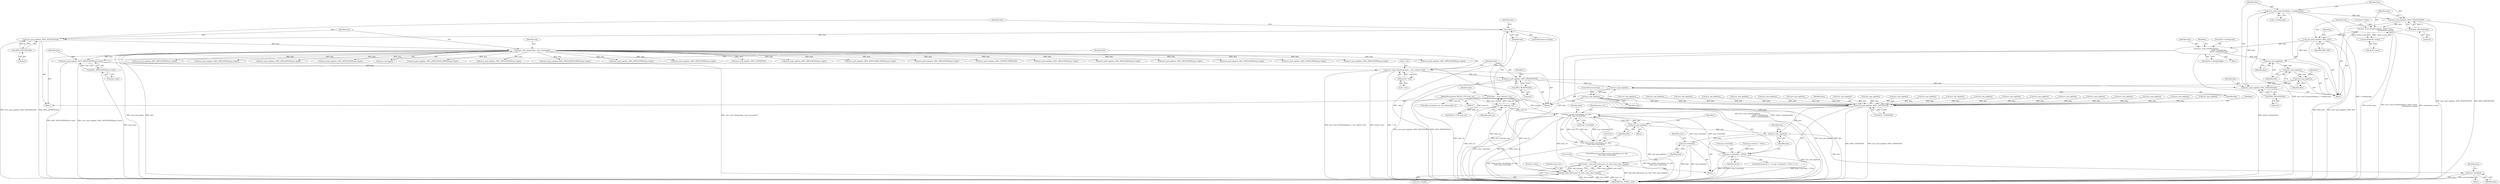 digraph "1_samba_530d50a1abdcdf4d1775652d4c456c1274d83d8d@API" {
"1000590" [label="(Call,asn1_write_enumerated(data, r->mods[i].type))"];
"1000586" [label="(Call,asn1_push_tag(data, ASN1_SEQUENCE(0)))"];
"1000559" [label="(Call,asn1_push_tag(data, ASN1_SEQUENCE(0)))"];
"1000550" [label="(Call,asn1_write_OctetString(data, r->dn, strlen(r->dn)))"];
"1000544" [label="(Call,asn1_push_tag(data, ASN1_APPLICATION(msg->type)))"];
"1000124" [label="(Call,asn1_write_Integer(data, msg->messageid))"];
"1000120" [label="(Call,asn1_push_tag(data, ASN1_SEQUENCE(0)))"];
"1000116" [label="(Call,!data)"];
"1000109" [label="(Call,*data = asn1_init(mem_ctx))"];
"1000111" [label="(Call,asn1_init(mem_ctx))"];
"1000106" [label="(MethodParameterIn,TALLOC_CTX *mem_ctx)"];
"1000122" [label="(Call,ASN1_SEQUENCE(0))"];
"1000546" [label="(Call,ASN1_APPLICATION(msg->type))"];
"1000555" [label="(Call,strlen(r->dn))"];
"1000561" [label="(Call,ASN1_SEQUENCE(0))"];
"1000647" [label="(Call,asn1_pop_tag(data))"];
"1000645" [label="(Call,asn1_pop_tag(data))"];
"1000643" [label="(Call,asn1_pop_tag(data))"];
"1000612" [label="(Call,asn1_push_tag(data, ASN1_SET))"];
"1000603" [label="(Call,asn1_write_OctetString(data, attrib->name,\n                                              strlen(attrib->name)))"];
"1000599" [label="(Call,asn1_push_tag(data, ASN1_SEQUENCE(0)))"];
"1000590" [label="(Call,asn1_write_enumerated(data, r->mods[i].type))"];
"1000601" [label="(Call,ASN1_SEQUENCE(0))"];
"1000608" [label="(Call,strlen(attrib->name))"];
"1000627" [label="(Call,asn1_write_OctetString(data,\n                                                       attrib->values[j].data,\n                                                      attrib->values[j].length))"];
"1000588" [label="(Call,ASN1_SEQUENCE(0))"];
"1000649" [label="(Call,asn1_pop_tag(data))"];
"1000651" [label="(Call,asn1_pop_tag(data))"];
"1001216" [label="(Call,asn1_push_tag(data, ASN1_CONTEXT(0)))"];
"1001236" [label="(Call,ldap_encode_control(mem_ctx, data,\n\t\t\t\t\t\t msg->controls[i]))"];
"1001224" [label="(Call,msg->controls[i] != NULL)"];
"1001235" [label="(Call,!ldap_encode_control(mem_ctx, data,\n\t\t\t\t\t\t msg->controls[i]))"];
"1001259" [label="(Call,asn1_pop_tag(data))"];
"1001261" [label="(Call,asn1_pop_tag(data))"];
"1001268" [label="(Call,asn1_free(data))"];
"1001283" [label="(Call,asn1_free(data))"];
"1001275" [label="(Call,data_blob_talloc(mem_ctx, data->data, data->length))"];
"1001272" [label="(Call,*result = data_blob_talloc(mem_ctx, data->data, data->length))"];
"1001232" [label="(Identifier,i)"];
"1000648" [label="(Identifier,data)"];
"1000625" [label="(Identifier,j)"];
"1000416" [label="(Call,asn1_push_tag(data, ASN1_APPLICATION(msg->type)))"];
"1000587" [label="(Identifier,data)"];
"1000507" [label="(Call,asn1_pop_tag(data))"];
"1001288" [label="(Call,TALLOC_CTX *mem_ctx)"];
"1001280" [label="(Call,data->length)"];
"1000119" [label="(Identifier,false)"];
"1000603" [label="(Call,asn1_write_OctetString(data, attrib->name,\n                                              strlen(attrib->name)))"];
"1000613" [label="(Identifier,data)"];
"1001234" [label="(ControlStructure,if (!ldap_encode_control(mem_ctx, data,\n\t\t\t\t\t\t msg->controls[i])))"];
"1001283" [label="(Call,asn1_free(data))"];
"1000120" [label="(Call,asn1_push_tag(data, ASN1_SEQUENCE(0)))"];
"1000552" [label="(Call,r->dn)"];
"1001260" [label="(Identifier,data)"];
"1001267" [label="(Block,)"];
"1000589" [label="(Literal,0)"];
"1000112" [label="(Identifier,mem_ctx)"];
"1000107" [label="(Block,)"];
"1001236" [label="(Call,ldap_encode_control(mem_ctx, data,\n\t\t\t\t\t\t msg->controls[i]))"];
"1001247" [label="(Literal,0)"];
"1000871" [label="(Call,asn1_push_tag(data, ASN1_APPLICATION(msg->type)))"];
"1001090" [label="(Call,asn1_push_tag(data, ASN1_APPLICATION(msg->type)))"];
"1000612" [label="(Call,asn1_push_tag(data, ASN1_SET))"];
"1000269" [label="(Call,asn1_push_tag(data, ASN1_APPLICATION(msg->type)))"];
"1000636" [label="(Call,attrib->values[j].length)"];
"1001222" [label="(Identifier,i)"];
"1001239" [label="(Call,msg->controls[i])"];
"1001233" [label="(Block,)"];
"1000402" [label="(Call,asn1_pop_tag(data))"];
"1000665" [label="(Call,asn1_push_tag(data, ASN1_APPLICATION(msg->type)))"];
"1000604" [label="(Identifier,data)"];
"1000688" [label="(Call,asn1_push_tag(data, ASN1_APPLICATION(msg->type)))"];
"1000857" [label="(Call,asn1_pop_tag(data))"];
"1000556" [label="(Call,r->dn)"];
"1000122" [label="(Call,ASN1_SEQUENCE(0))"];
"1000782" [label="(Call,asn1_pop_tag(data))"];
"1000296" [label="(Call,asn1_pop_tag(data))"];
"1000545" [label="(Identifier,data)"];
"1000617" [label="(Identifier,j)"];
"1000646" [label="(Identifier,data)"];
"1000586" [label="(Call,asn1_push_tag(data, ASN1_SEQUENCE(0)))"];
"1000534" [label="(Block,)"];
"1000559" [label="(Call,asn1_push_tag(data, ASN1_SEQUENCE(0)))"];
"1000614" [label="(Identifier,ASN1_SET)"];
"1000521" [label="(Call,asn1_push_tag(data, ASN1_APPLICATION(msg->type)))"];
"1000121" [label="(Identifier,data)"];
"1000999" [label="(Call,asn1_pop_tag(data))"];
"1001237" [label="(Identifier,mem_ctx)"];
"1000131" [label="(Identifier,msg)"];
"1000555" [label="(Call,strlen(r->dn))"];
"1000653" [label="(ControlStructure,break;)"];
"1000111" [label="(Call,asn1_init(mem_ctx))"];
"1000920" [label="(Call,asn1_pop_tag(data))"];
"1001134" [label="(Call,asn1_pop_tag(data))"];
"1000560" [label="(Identifier,data)"];
"1001273" [label="(Call,*result)"];
"1000649" [label="(Call,asn1_pop_tag(data))"];
"1001235" [label="(Call,!ldap_encode_control(mem_ctx, data,\n\t\t\t\t\t\t msg->controls[i]))"];
"1001215" [label="(Block,)"];
"1001061" [label="(Call,asn1_push_tag(data, ASN1_APPLICATION(msg->type)))"];
"1000796" [label="(Call,asn1_push_tag(data, ASN1_APPLICATION(msg->type)))"];
"1001013" [label="(Call,asn1_push_tag(data, ASN1_APPLICATION(msg->type)))"];
"1001320" [label="(MethodReturn,_PUBLIC_ bool)"];
"1000609" [label="(Call,attrib->name)"];
"1000647" [label="(Call,asn1_pop_tag(data))"];
"1000145" [label="(Call,asn1_push_tag(data, ASN1_APPLICATION(msg->type)))"];
"1000126" [label="(Call,msg->messageid)"];
"1000550" [label="(Call,asn1_write_OctetString(data, r->dn, strlen(r->dn)))"];
"1001217" [label="(Identifier,data)"];
"1000588" [label="(Call,ASN1_SEQUENCE(0))"];
"1000546" [label="(Call,ASN1_APPLICATION(msg->type))"];
"1000106" [label="(MethodParameterIn,TALLOC_CTX *mem_ctx)"];
"1000590" [label="(Call,asn1_write_enumerated(data, r->mods[i].type))"];
"1001036" [label="(Call,asn1_push_tag(data, ASN1_APPLICATION_SIMPLE(msg->type)))"];
"1001218" [label="(Call,ASN1_CONTEXT(0))"];
"1000109" [label="(Call,*data = asn1_init(mem_ctx))"];
"1000547" [label="(Call,msg->type)"];
"1001225" [label="(Call,msg->controls[i])"];
"1000674" [label="(Call,asn1_pop_tag(data))"];
"1000116" [label="(Call,!data)"];
"1000574" [label="(Block,)"];
"1000307" [label="(Call,asn1_pop_tag(data))"];
"1000848" [label="(Call,asn1_push_tag(data, ASN1_APPLICATION(msg->type)))"];
"1000599" [label="(Call,asn1_push_tag(data, ASN1_SEQUENCE(0)))"];
"1001210" [label="(Call,msg->controls != NULL)"];
"1000110" [label="(Identifier,data)"];
"1000562" [label="(Literal,0)"];
"1000530" [label="(Call,asn1_pop_tag(data))"];
"1000551" [label="(Identifier,data)"];
"1000943" [label="(Call,asn1_pop_tag(data))"];
"1001277" [label="(Call,data->data)"];
"1001271" [label="(Identifier,false)"];
"1000805" [label="(Call,asn1_pop_tag(data))"];
"1000643" [label="(Call,asn1_pop_tag(data))"];
"1001047" [label="(Call,asn1_pop_tag(data))"];
"1000602" [label="(Literal,0)"];
"1000125" [label="(Identifier,data)"];
"1000645" [label="(Call,asn1_pop_tag(data))"];
"1000195" [label="(Call,asn1_pop_tag(data))"];
"1000301" [label="(Call,asn1_push_tag(data, ASN1_APPLICATION_SIMPLE(msg->type)))"];
"1000957" [label="(Call,asn1_push_tag(data, ASN1_APPLICATION(msg->type)))"];
"1000934" [label="(Call,asn1_push_tag(data, ASN1_APPLICATION(msg->type)))"];
"1001022" [label="(Call,asn1_pop_tag(data))"];
"1000834" [label="(Call,asn1_pop_tag(data))"];
"1000573" [label="(Identifier,i)"];
"1000600" [label="(Identifier,data)"];
"1001295" [label="(Call,talloc_array(mem_ctx, char, blob.length+1))"];
"1000199" [label="(Call,asn1_push_tag(data, ASN1_CONTEXT(3)))"];
"1000123" [label="(Literal,0)"];
"1001275" [label="(Call,data_blob_talloc(mem_ctx, data->data, data->length))"];
"1000629" [label="(Call,attrib->values[j].data)"];
"1001261" [label="(Call,asn1_pop_tag(data))"];
"1000544" [label="(Call,asn1_push_tag(data, ASN1_APPLICATION(msg->type)))"];
"1000644" [label="(Identifier,data)"];
"1001224" [label="(Call,msg->controls[i] != NULL)"];
"1000605" [label="(Call,attrib->name)"];
"1000565" [label="(Identifier,i)"];
"1000591" [label="(Identifier,data)"];
"1000117" [label="(Identifier,data)"];
"1001284" [label="(Identifier,data)"];
"1000321" [label="(Call,asn1_push_tag(data, ASN1_APPLICATION(msg->type)))"];
"1000601" [label="(Call,ASN1_SEQUENCE(0))"];
"1000249" [label="(Call,asn1_pop_tag(data))"];
"1001268" [label="(Call,asn1_free(data))"];
"1001286" [label="(Identifier,true)"];
"1000627" [label="(Call,asn1_write_OctetString(data,\n                                                       attrib->values[j].data,\n                                                      attrib->values[j].length))"];
"1000652" [label="(Identifier,data)"];
"1000819" [label="(Call,asn1_push_tag(data, ASN1_APPLICATION_SIMPLE(msg->type)))"];
"1001076" [label="(Call,asn1_pop_tag(data))"];
"1000651" [label="(Call,asn1_pop_tag(data))"];
"1001148" [label="(Call,asn1_push_tag(data, ASN1_APPLICATION(msg->type)))"];
"1000608" [label="(Call,strlen(attrib->name))"];
"1001238" [label="(Identifier,data)"];
"1001276" [label="(Identifier,mem_ctx)"];
"1001220" [label="(ControlStructure,for (i = 0; msg->controls[i] != NULL; i++))"];
"1001216" [label="(Call,asn1_push_tag(data, ASN1_CONTEXT(0)))"];
"1000592" [label="(Call,r->mods[i].type)"];
"1000628" [label="(Identifier,data)"];
"1001265" [label="(Identifier,data)"];
"1000561" [label="(Call,ASN1_SEQUENCE(0))"];
"1001203" [label="(Call,asn1_pop_tag(data))"];
"1000178" [label="(Call,asn1_push_tag(data, ASN1_CONTEXT_SIMPLE(0)))"];
"1001272" [label="(Call,*result = data_blob_talloc(mem_ctx, data->data, data->length))"];
"1001230" [label="(Identifier,NULL)"];
"1000115" [label="(ControlStructure,if (!data))"];
"1000124" [label="(Call,asn1_write_Integer(data, msg->messageid))"];
"1000650" [label="(Identifier,data)"];
"1001269" [label="(Identifier,data)"];
"1001259" [label="(Call,asn1_pop_tag(data))"];
"1001262" [label="(Identifier,data)"];
"1000626" [label="(Block,)"];
"1000255" [label="(Call,asn1_pop_tag(data))"];
"1000590" -> "1000574"  [label="AST: "];
"1000590" -> "1000592"  [label="CFG: "];
"1000591" -> "1000590"  [label="AST: "];
"1000592" -> "1000590"  [label="AST: "];
"1000600" -> "1000590"  [label="CFG: "];
"1000590" -> "1001320"  [label="DDG: asn1_write_enumerated(data, r->mods[i].type)"];
"1000590" -> "1001320"  [label="DDG: r->mods[i].type"];
"1000586" -> "1000590"  [label="DDG: data"];
"1000590" -> "1000599"  [label="DDG: data"];
"1000586" -> "1000574"  [label="AST: "];
"1000586" -> "1000588"  [label="CFG: "];
"1000587" -> "1000586"  [label="AST: "];
"1000588" -> "1000586"  [label="AST: "];
"1000591" -> "1000586"  [label="CFG: "];
"1000559" -> "1000586"  [label="DDG: data"];
"1000647" -> "1000586"  [label="DDG: data"];
"1000588" -> "1000586"  [label="DDG: 0"];
"1000559" -> "1000534"  [label="AST: "];
"1000559" -> "1000561"  [label="CFG: "];
"1000560" -> "1000559"  [label="AST: "];
"1000561" -> "1000559"  [label="AST: "];
"1000565" -> "1000559"  [label="CFG: "];
"1000559" -> "1001320"  [label="DDG: asn1_push_tag(data, ASN1_SEQUENCE(0))"];
"1000559" -> "1001320"  [label="DDG: ASN1_SEQUENCE(0)"];
"1000550" -> "1000559"  [label="DDG: data"];
"1000561" -> "1000559"  [label="DDG: 0"];
"1000559" -> "1000649"  [label="DDG: data"];
"1000550" -> "1000534"  [label="AST: "];
"1000550" -> "1000555"  [label="CFG: "];
"1000551" -> "1000550"  [label="AST: "];
"1000552" -> "1000550"  [label="AST: "];
"1000555" -> "1000550"  [label="AST: "];
"1000560" -> "1000550"  [label="CFG: "];
"1000550" -> "1001320"  [label="DDG: asn1_write_OctetString(data, r->dn, strlen(r->dn))"];
"1000550" -> "1001320"  [label="DDG: strlen(r->dn)"];
"1000550" -> "1001320"  [label="DDG: r->dn"];
"1000544" -> "1000550"  [label="DDG: data"];
"1000555" -> "1000550"  [label="DDG: r->dn"];
"1000544" -> "1000534"  [label="AST: "];
"1000544" -> "1000546"  [label="CFG: "];
"1000545" -> "1000544"  [label="AST: "];
"1000546" -> "1000544"  [label="AST: "];
"1000551" -> "1000544"  [label="CFG: "];
"1000544" -> "1001320"  [label="DDG: ASN1_APPLICATION(msg->type)"];
"1000544" -> "1001320"  [label="DDG: asn1_push_tag(data, ASN1_APPLICATION(msg->type))"];
"1000124" -> "1000544"  [label="DDG: data"];
"1000546" -> "1000544"  [label="DDG: msg->type"];
"1000124" -> "1000107"  [label="AST: "];
"1000124" -> "1000126"  [label="CFG: "];
"1000125" -> "1000124"  [label="AST: "];
"1000126" -> "1000124"  [label="AST: "];
"1000131" -> "1000124"  [label="CFG: "];
"1000124" -> "1001320"  [label="DDG: msg->messageid"];
"1000124" -> "1001320"  [label="DDG: data"];
"1000124" -> "1001320"  [label="DDG: asn1_write_Integer(data, msg->messageid)"];
"1000120" -> "1000124"  [label="DDG: data"];
"1000124" -> "1000145"  [label="DDG: data"];
"1000124" -> "1000178"  [label="DDG: data"];
"1000124" -> "1000199"  [label="DDG: data"];
"1000124" -> "1000269"  [label="DDG: data"];
"1000124" -> "1000301"  [label="DDG: data"];
"1000124" -> "1000321"  [label="DDG: data"];
"1000124" -> "1000416"  [label="DDG: data"];
"1000124" -> "1000521"  [label="DDG: data"];
"1000124" -> "1000665"  [label="DDG: data"];
"1000124" -> "1000688"  [label="DDG: data"];
"1000124" -> "1000796"  [label="DDG: data"];
"1000124" -> "1000819"  [label="DDG: data"];
"1000124" -> "1000848"  [label="DDG: data"];
"1000124" -> "1000871"  [label="DDG: data"];
"1000124" -> "1000934"  [label="DDG: data"];
"1000124" -> "1000957"  [label="DDG: data"];
"1000124" -> "1001013"  [label="DDG: data"];
"1000124" -> "1001036"  [label="DDG: data"];
"1000124" -> "1001061"  [label="DDG: data"];
"1000124" -> "1001090"  [label="DDG: data"];
"1000124" -> "1001148"  [label="DDG: data"];
"1000120" -> "1000107"  [label="AST: "];
"1000120" -> "1000122"  [label="CFG: "];
"1000121" -> "1000120"  [label="AST: "];
"1000122" -> "1000120"  [label="AST: "];
"1000125" -> "1000120"  [label="CFG: "];
"1000120" -> "1001320"  [label="DDG: asn1_push_tag(data, ASN1_SEQUENCE(0))"];
"1000120" -> "1001320"  [label="DDG: ASN1_SEQUENCE(0)"];
"1000116" -> "1000120"  [label="DDG: data"];
"1000122" -> "1000120"  [label="DDG: 0"];
"1000116" -> "1000115"  [label="AST: "];
"1000116" -> "1000117"  [label="CFG: "];
"1000117" -> "1000116"  [label="AST: "];
"1000119" -> "1000116"  [label="CFG: "];
"1000121" -> "1000116"  [label="CFG: "];
"1000116" -> "1001320"  [label="DDG: data"];
"1000116" -> "1001320"  [label="DDG: !data"];
"1000109" -> "1000116"  [label="DDG: data"];
"1000109" -> "1000107"  [label="AST: "];
"1000109" -> "1000111"  [label="CFG: "];
"1000110" -> "1000109"  [label="AST: "];
"1000111" -> "1000109"  [label="AST: "];
"1000117" -> "1000109"  [label="CFG: "];
"1000109" -> "1001320"  [label="DDG: asn1_init(mem_ctx)"];
"1000111" -> "1000109"  [label="DDG: mem_ctx"];
"1000111" -> "1000112"  [label="CFG: "];
"1000112" -> "1000111"  [label="AST: "];
"1000111" -> "1001320"  [label="DDG: mem_ctx"];
"1000106" -> "1000111"  [label="DDG: mem_ctx"];
"1000111" -> "1001236"  [label="DDG: mem_ctx"];
"1000111" -> "1001275"  [label="DDG: mem_ctx"];
"1000111" -> "1001288"  [label="DDG: mem_ctx"];
"1000106" -> "1000103"  [label="AST: "];
"1000106" -> "1001320"  [label="DDG: mem_ctx"];
"1000106" -> "1001236"  [label="DDG: mem_ctx"];
"1000106" -> "1001275"  [label="DDG: mem_ctx"];
"1000106" -> "1001288"  [label="DDG: mem_ctx"];
"1000106" -> "1001295"  [label="DDG: mem_ctx"];
"1000122" -> "1000123"  [label="CFG: "];
"1000123" -> "1000122"  [label="AST: "];
"1000546" -> "1000547"  [label="CFG: "];
"1000547" -> "1000546"  [label="AST: "];
"1000546" -> "1001320"  [label="DDG: msg->type"];
"1000555" -> "1000556"  [label="CFG: "];
"1000556" -> "1000555"  [label="AST: "];
"1000561" -> "1000562"  [label="CFG: "];
"1000562" -> "1000561"  [label="AST: "];
"1000647" -> "1000574"  [label="AST: "];
"1000647" -> "1000648"  [label="CFG: "];
"1000648" -> "1000647"  [label="AST: "];
"1000573" -> "1000647"  [label="CFG: "];
"1000645" -> "1000647"  [label="DDG: data"];
"1000647" -> "1000649"  [label="DDG: data"];
"1000645" -> "1000574"  [label="AST: "];
"1000645" -> "1000646"  [label="CFG: "];
"1000646" -> "1000645"  [label="AST: "];
"1000648" -> "1000645"  [label="CFG: "];
"1000643" -> "1000645"  [label="DDG: data"];
"1000643" -> "1000574"  [label="AST: "];
"1000643" -> "1000644"  [label="CFG: "];
"1000644" -> "1000643"  [label="AST: "];
"1000646" -> "1000643"  [label="CFG: "];
"1000612" -> "1000643"  [label="DDG: data"];
"1000627" -> "1000643"  [label="DDG: data"];
"1000612" -> "1000574"  [label="AST: "];
"1000612" -> "1000614"  [label="CFG: "];
"1000613" -> "1000612"  [label="AST: "];
"1000614" -> "1000612"  [label="AST: "];
"1000617" -> "1000612"  [label="CFG: "];
"1000612" -> "1001320"  [label="DDG: ASN1_SET"];
"1000612" -> "1001320"  [label="DDG: asn1_push_tag(data, ASN1_SET)"];
"1000603" -> "1000612"  [label="DDG: data"];
"1000612" -> "1000627"  [label="DDG: data"];
"1000603" -> "1000574"  [label="AST: "];
"1000603" -> "1000608"  [label="CFG: "];
"1000604" -> "1000603"  [label="AST: "];
"1000605" -> "1000603"  [label="AST: "];
"1000608" -> "1000603"  [label="AST: "];
"1000613" -> "1000603"  [label="CFG: "];
"1000603" -> "1001320"  [label="DDG: strlen(attrib->name)"];
"1000603" -> "1001320"  [label="DDG: attrib->name"];
"1000603" -> "1001320"  [label="DDG: asn1_write_OctetString(data, attrib->name,\n                                              strlen(attrib->name))"];
"1000599" -> "1000603"  [label="DDG: data"];
"1000608" -> "1000603"  [label="DDG: attrib->name"];
"1000603" -> "1000608"  [label="DDG: attrib->name"];
"1000599" -> "1000574"  [label="AST: "];
"1000599" -> "1000601"  [label="CFG: "];
"1000600" -> "1000599"  [label="AST: "];
"1000601" -> "1000599"  [label="AST: "];
"1000604" -> "1000599"  [label="CFG: "];
"1000599" -> "1001320"  [label="DDG: asn1_push_tag(data, ASN1_SEQUENCE(0))"];
"1000599" -> "1001320"  [label="DDG: ASN1_SEQUENCE(0)"];
"1000601" -> "1000599"  [label="DDG: 0"];
"1000601" -> "1000602"  [label="CFG: "];
"1000602" -> "1000601"  [label="AST: "];
"1000608" -> "1000609"  [label="CFG: "];
"1000609" -> "1000608"  [label="AST: "];
"1000627" -> "1000626"  [label="AST: "];
"1000627" -> "1000636"  [label="CFG: "];
"1000628" -> "1000627"  [label="AST: "];
"1000629" -> "1000627"  [label="AST: "];
"1000636" -> "1000627"  [label="AST: "];
"1000625" -> "1000627"  [label="CFG: "];
"1000627" -> "1001320"  [label="DDG: attrib->values[j].data"];
"1000627" -> "1001320"  [label="DDG: asn1_write_OctetString(data,\n                                                       attrib->values[j].data,\n                                                      attrib->values[j].length)"];
"1000627" -> "1001320"  [label="DDG: attrib->values[j].length"];
"1000588" -> "1000589"  [label="CFG: "];
"1000589" -> "1000588"  [label="AST: "];
"1000649" -> "1000534"  [label="AST: "];
"1000649" -> "1000650"  [label="CFG: "];
"1000650" -> "1000649"  [label="AST: "];
"1000652" -> "1000649"  [label="CFG: "];
"1000649" -> "1000651"  [label="DDG: data"];
"1000651" -> "1000534"  [label="AST: "];
"1000651" -> "1000652"  [label="CFG: "];
"1000652" -> "1000651"  [label="AST: "];
"1000653" -> "1000651"  [label="CFG: "];
"1000651" -> "1001320"  [label="DDG: asn1_pop_tag(data)"];
"1000651" -> "1001320"  [label="DDG: data"];
"1000651" -> "1001216"  [label="DDG: data"];
"1001216" -> "1001215"  [label="AST: "];
"1001216" -> "1001218"  [label="CFG: "];
"1001217" -> "1001216"  [label="AST: "];
"1001218" -> "1001216"  [label="AST: "];
"1001222" -> "1001216"  [label="CFG: "];
"1001216" -> "1001320"  [label="DDG: ASN1_CONTEXT(0)"];
"1001216" -> "1001320"  [label="DDG: asn1_push_tag(data, ASN1_CONTEXT(0))"];
"1000857" -> "1001216"  [label="DDG: data"];
"1001134" -> "1001216"  [label="DDG: data"];
"1000805" -> "1001216"  [label="DDG: data"];
"1001047" -> "1001216"  [label="DDG: data"];
"1000530" -> "1001216"  [label="DDG: data"];
"1000674" -> "1001216"  [label="DDG: data"];
"1001203" -> "1001216"  [label="DDG: data"];
"1000296" -> "1001216"  [label="DDG: data"];
"1000255" -> "1001216"  [label="DDG: data"];
"1000782" -> "1001216"  [label="DDG: data"];
"1000920" -> "1001216"  [label="DDG: data"];
"1000834" -> "1001216"  [label="DDG: data"];
"1000402" -> "1001216"  [label="DDG: data"];
"1001076" -> "1001216"  [label="DDG: data"];
"1000943" -> "1001216"  [label="DDG: data"];
"1001022" -> "1001216"  [label="DDG: data"];
"1000249" -> "1001216"  [label="DDG: data"];
"1000307" -> "1001216"  [label="DDG: data"];
"1000195" -> "1001216"  [label="DDG: data"];
"1000507" -> "1001216"  [label="DDG: data"];
"1000999" -> "1001216"  [label="DDG: data"];
"1001218" -> "1001216"  [label="DDG: 0"];
"1001216" -> "1001236"  [label="DDG: data"];
"1001216" -> "1001261"  [label="DDG: data"];
"1001236" -> "1001235"  [label="AST: "];
"1001236" -> "1001239"  [label="CFG: "];
"1001237" -> "1001236"  [label="AST: "];
"1001238" -> "1001236"  [label="AST: "];
"1001239" -> "1001236"  [label="AST: "];
"1001235" -> "1001236"  [label="CFG: "];
"1001236" -> "1001320"  [label="DDG: msg->controls[i]"];
"1001236" -> "1001320"  [label="DDG: data"];
"1001236" -> "1001320"  [label="DDG: mem_ctx"];
"1001236" -> "1001224"  [label="DDG: msg->controls[i]"];
"1001236" -> "1001235"  [label="DDG: mem_ctx"];
"1001236" -> "1001235"  [label="DDG: data"];
"1001236" -> "1001235"  [label="DDG: msg->controls[i]"];
"1001259" -> "1001236"  [label="DDG: data"];
"1001224" -> "1001236"  [label="DDG: msg->controls[i]"];
"1001236" -> "1001259"  [label="DDG: data"];
"1001236" -> "1001275"  [label="DDG: mem_ctx"];
"1001224" -> "1001220"  [label="AST: "];
"1001224" -> "1001230"  [label="CFG: "];
"1001225" -> "1001224"  [label="AST: "];
"1001230" -> "1001224"  [label="AST: "];
"1001237" -> "1001224"  [label="CFG: "];
"1001262" -> "1001224"  [label="CFG: "];
"1001224" -> "1001320"  [label="DDG: NULL"];
"1001224" -> "1001320"  [label="DDG: msg->controls[i]"];
"1001224" -> "1001320"  [label="DDG: msg->controls[i] != NULL"];
"1001210" -> "1001224"  [label="DDG: NULL"];
"1001235" -> "1001234"  [label="AST: "];
"1001247" -> "1001235"  [label="CFG: "];
"1001260" -> "1001235"  [label="CFG: "];
"1001235" -> "1001320"  [label="DDG: !ldap_encode_control(mem_ctx, data,\n\t\t\t\t\t\t msg->controls[i])"];
"1001235" -> "1001320"  [label="DDG: ldap_encode_control(mem_ctx, data,\n\t\t\t\t\t\t msg->controls[i])"];
"1001259" -> "1001233"  [label="AST: "];
"1001259" -> "1001260"  [label="CFG: "];
"1001260" -> "1001259"  [label="AST: "];
"1001232" -> "1001259"  [label="CFG: "];
"1001259" -> "1001320"  [label="DDG: asn1_pop_tag(data)"];
"1001259" -> "1001261"  [label="DDG: data"];
"1001261" -> "1001215"  [label="AST: "];
"1001261" -> "1001262"  [label="CFG: "];
"1001262" -> "1001261"  [label="AST: "];
"1001265" -> "1001261"  [label="CFG: "];
"1001261" -> "1001320"  [label="DDG: asn1_pop_tag(data)"];
"1001261" -> "1001268"  [label="DDG: data"];
"1001261" -> "1001283"  [label="DDG: data"];
"1001268" -> "1001267"  [label="AST: "];
"1001268" -> "1001269"  [label="CFG: "];
"1001269" -> "1001268"  [label="AST: "];
"1001271" -> "1001268"  [label="CFG: "];
"1001268" -> "1001320"  [label="DDG: asn1_free(data)"];
"1001268" -> "1001320"  [label="DDG: data"];
"1001283" -> "1001215"  [label="AST: "];
"1001283" -> "1001284"  [label="CFG: "];
"1001284" -> "1001283"  [label="AST: "];
"1001286" -> "1001283"  [label="CFG: "];
"1001283" -> "1001320"  [label="DDG: asn1_free(data)"];
"1001283" -> "1001320"  [label="DDG: data"];
"1001275" -> "1001272"  [label="AST: "];
"1001275" -> "1001280"  [label="CFG: "];
"1001276" -> "1001275"  [label="AST: "];
"1001277" -> "1001275"  [label="AST: "];
"1001280" -> "1001275"  [label="AST: "];
"1001272" -> "1001275"  [label="CFG: "];
"1001275" -> "1001320"  [label="DDG: data->length"];
"1001275" -> "1001320"  [label="DDG: data->data"];
"1001275" -> "1001320"  [label="DDG: mem_ctx"];
"1001275" -> "1001272"  [label="DDG: mem_ctx"];
"1001275" -> "1001272"  [label="DDG: data->data"];
"1001275" -> "1001272"  [label="DDG: data->length"];
"1001272" -> "1001215"  [label="AST: "];
"1001273" -> "1001272"  [label="AST: "];
"1001284" -> "1001272"  [label="CFG: "];
"1001272" -> "1001320"  [label="DDG: data_blob_talloc(mem_ctx, data->data, data->length)"];
"1001272" -> "1001320"  [label="DDG: *result"];
}
